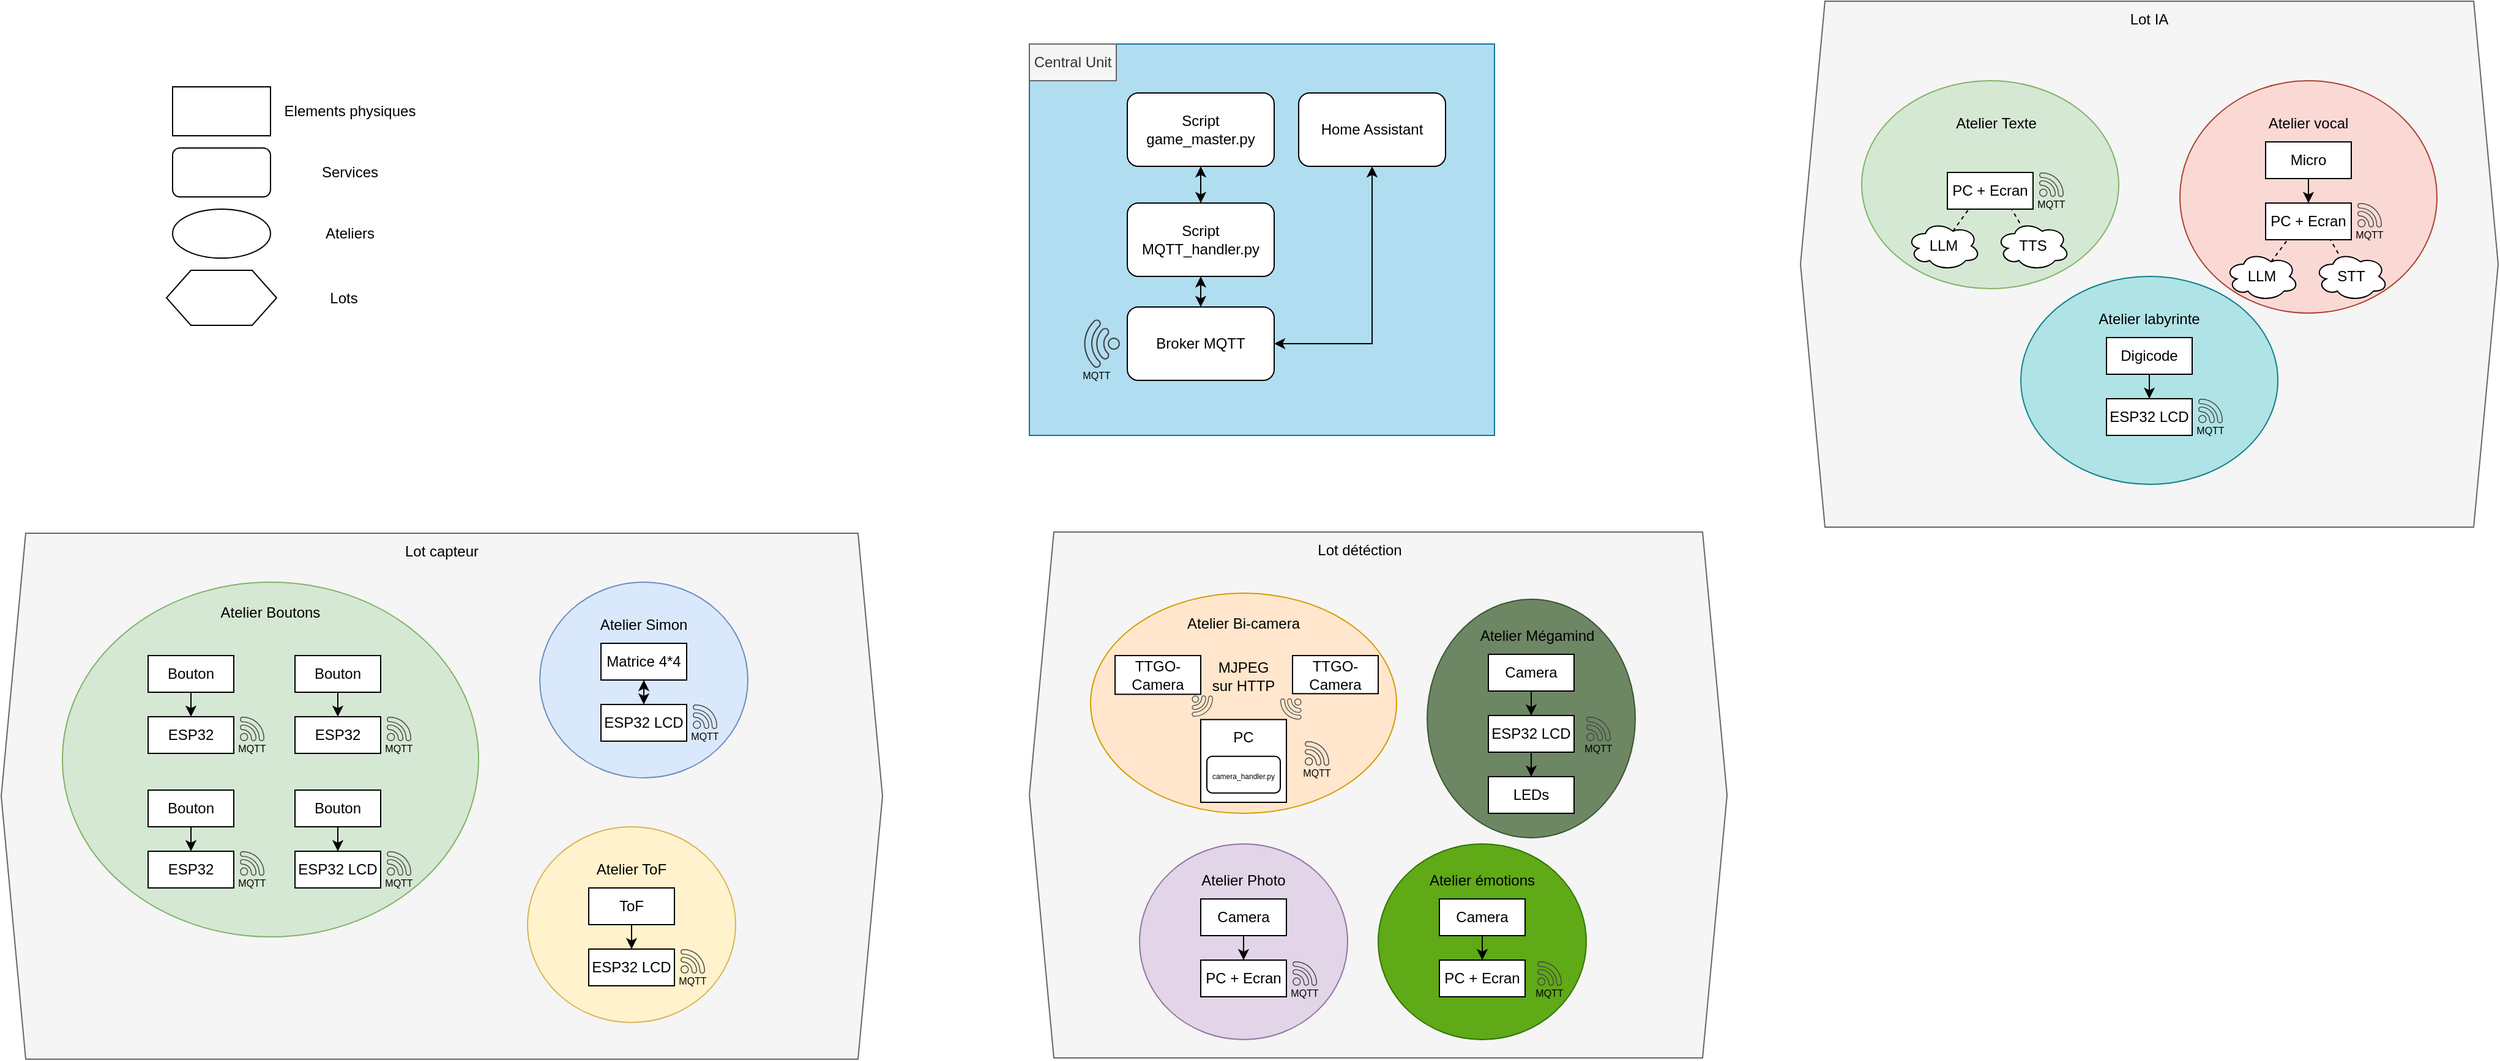 <mxfile version="26.0.7">
  <diagram name="Page-1" id="ETlqfPXH61PMwjd8vDwh">
    <mxGraphModel dx="1606" dy="454" grid="1" gridSize="10" guides="1" tooltips="1" connect="1" arrows="1" fold="1" page="1" pageScale="1" pageWidth="827" pageHeight="1169" math="0" shadow="0">
      <root>
        <mxCell id="0" />
        <mxCell id="1" parent="0" />
        <mxCell id="N1eh8rhruJ90CBT_FyyH-13" value="" style="group" vertex="1" connectable="0" parent="1">
          <mxGeometry x="110" y="340" width="380" height="320" as="geometry" />
        </mxCell>
        <mxCell id="i6592H5dIFc6CG0MSyQc-1" value="" style="rounded=0;whiteSpace=wrap;html=1;fillColor=#b1ddf0;strokeColor=#10739e;" parent="N1eh8rhruJ90CBT_FyyH-13" vertex="1">
          <mxGeometry width="380" height="320" as="geometry" />
        </mxCell>
        <mxCell id="i6592H5dIFc6CG0MSyQc-2" value="Central Unit" style="text;html=1;align=center;verticalAlign=middle;whiteSpace=wrap;rounded=0;fillColor=#f5f5f5;fontColor=#333333;strokeColor=#666666;" parent="N1eh8rhruJ90CBT_FyyH-13" vertex="1">
          <mxGeometry width="71" height="30" as="geometry" />
        </mxCell>
        <mxCell id="X9g1w7YATRWXdbqCT6Oc-80" value="" style="shape=hexagon;perimeter=hexagonPerimeter2;whiteSpace=wrap;html=1;fixedSize=1;fillColor=#f5f5f5;strokeColor=#666666;fontColor=#333333;" parent="1" vertex="1">
          <mxGeometry x="740" y="305" width="570" height="430" as="geometry" />
        </mxCell>
        <mxCell id="X9g1w7YATRWXdbqCT6Oc-39" value="" style="shape=hexagon;perimeter=hexagonPerimeter2;whiteSpace=wrap;html=1;fixedSize=1;fillColor=#f5f5f5;strokeColor=#666666;fontColor=#333333;" parent="1" vertex="1">
          <mxGeometry x="110" y="739" width="570" height="430" as="geometry" />
        </mxCell>
        <mxCell id="i6592H5dIFc6CG0MSyQc-76" value="" style="shape=hexagon;perimeter=hexagonPerimeter2;whiteSpace=wrap;html=1;fixedSize=1;fillColor=#f5f5f5;strokeColor=#666666;fontColor=#333333;" parent="1" vertex="1">
          <mxGeometry x="-730" y="740" width="720" height="430" as="geometry" />
        </mxCell>
        <mxCell id="i6592H5dIFc6CG0MSyQc-5" value="Broker MQTT" style="rounded=1;whiteSpace=wrap;html=1;" parent="1" vertex="1">
          <mxGeometry x="190" y="555" width="120" height="60" as="geometry" />
        </mxCell>
        <mxCell id="i6592H5dIFc6CG0MSyQc-6" value="Home Assistant" style="rounded=1;whiteSpace=wrap;html=1;" parent="1" vertex="1">
          <mxGeometry x="330" y="380" width="120" height="60" as="geometry" />
        </mxCell>
        <mxCell id="i6592H5dIFc6CG0MSyQc-13" value="" style="ellipse;whiteSpace=wrap;html=1;fillColor=#d5e8d4;strokeColor=#82b366;" parent="1" vertex="1">
          <mxGeometry x="-680" y="780" width="340" height="290" as="geometry" />
        </mxCell>
        <mxCell id="i6592H5dIFc6CG0MSyQc-16" value="" style="rounded=0;whiteSpace=wrap;html=1;" parent="1" vertex="1">
          <mxGeometry x="-590" y="375" width="80" height="40" as="geometry" />
        </mxCell>
        <mxCell id="i6592H5dIFc6CG0MSyQc-17" value="Elements physiques" style="text;html=1;align=center;verticalAlign=middle;whiteSpace=wrap;rounded=0;" parent="1" vertex="1">
          <mxGeometry x="-500" y="380" width="110" height="30" as="geometry" />
        </mxCell>
        <mxCell id="i6592H5dIFc6CG0MSyQc-18" value="" style="rounded=1;whiteSpace=wrap;html=1;" parent="1" vertex="1">
          <mxGeometry x="-590" y="425" width="80" height="40" as="geometry" />
        </mxCell>
        <mxCell id="i6592H5dIFc6CG0MSyQc-19" value="Services" style="text;html=1;align=center;verticalAlign=middle;whiteSpace=wrap;rounded=0;" parent="1" vertex="1">
          <mxGeometry x="-500" y="430" width="110" height="30" as="geometry" />
        </mxCell>
        <mxCell id="i6592H5dIFc6CG0MSyQc-21" value="Bouton" style="rounded=0;whiteSpace=wrap;html=1;" parent="1" vertex="1">
          <mxGeometry x="-610" y="840" width="70" height="30" as="geometry" />
        </mxCell>
        <mxCell id="i6592H5dIFc6CG0MSyQc-22" value="ESP32" style="rounded=0;whiteSpace=wrap;html=1;" parent="1" vertex="1">
          <mxGeometry x="-610" y="890" width="70" height="30" as="geometry" />
        </mxCell>
        <mxCell id="i6592H5dIFc6CG0MSyQc-23" value="" style="endArrow=classic;html=1;rounded=0;exitX=0.5;exitY=1;exitDx=0;exitDy=0;entryX=0.5;entryY=0;entryDx=0;entryDy=0;" parent="1" source="i6592H5dIFc6CG0MSyQc-21" target="i6592H5dIFc6CG0MSyQc-22" edge="1">
          <mxGeometry width="50" height="50" relative="1" as="geometry">
            <mxPoint x="-340" y="910" as="sourcePoint" />
            <mxPoint x="-290" y="860" as="targetPoint" />
          </mxGeometry>
        </mxCell>
        <mxCell id="i6592H5dIFc6CG0MSyQc-28" value="" style="group" parent="1" vertex="1" connectable="0">
          <mxGeometry x="-540" y="890" width="30" height="30" as="geometry" />
        </mxCell>
        <mxCell id="i6592H5dIFc6CG0MSyQc-29" value="" style="sketch=0;pointerEvents=1;shadow=0;dashed=0;html=1;strokeColor=none;fillColor=#434445;aspect=fixed;labelPosition=center;verticalLabelPosition=bottom;verticalAlign=top;align=center;outlineConnect=0;shape=mxgraph.vvd.wi_fi;" parent="i6592H5dIFc6CG0MSyQc-28" vertex="1">
          <mxGeometry x="5" width="20" height="20" as="geometry" />
        </mxCell>
        <mxCell id="i6592H5dIFc6CG0MSyQc-30" value="&lt;font style=&quot;font-size: 8px;&quot;&gt;MQTT&lt;/font&gt;" style="text;html=1;align=center;verticalAlign=middle;whiteSpace=wrap;rounded=0;" parent="i6592H5dIFc6CG0MSyQc-28" vertex="1">
          <mxGeometry y="20" width="30" height="10" as="geometry" />
        </mxCell>
        <mxCell id="i6592H5dIFc6CG0MSyQc-31" value="Bouton" style="rounded=0;whiteSpace=wrap;html=1;" parent="1" vertex="1">
          <mxGeometry x="-490" y="840" width="70" height="30" as="geometry" />
        </mxCell>
        <mxCell id="i6592H5dIFc6CG0MSyQc-32" value="ESP32" style="rounded=0;whiteSpace=wrap;html=1;" parent="1" vertex="1">
          <mxGeometry x="-490" y="890" width="70" height="30" as="geometry" />
        </mxCell>
        <mxCell id="i6592H5dIFc6CG0MSyQc-33" value="" style="endArrow=classic;html=1;rounded=0;exitX=0.5;exitY=1;exitDx=0;exitDy=0;entryX=0.5;entryY=0;entryDx=0;entryDy=0;" parent="1" source="i6592H5dIFc6CG0MSyQc-31" target="i6592H5dIFc6CG0MSyQc-32" edge="1">
          <mxGeometry width="50" height="50" relative="1" as="geometry">
            <mxPoint x="-220" y="910" as="sourcePoint" />
            <mxPoint x="-170" y="860" as="targetPoint" />
          </mxGeometry>
        </mxCell>
        <mxCell id="i6592H5dIFc6CG0MSyQc-34" value="" style="group" parent="1" vertex="1" connectable="0">
          <mxGeometry x="-420" y="890" width="30" height="30" as="geometry" />
        </mxCell>
        <mxCell id="i6592H5dIFc6CG0MSyQc-35" value="" style="sketch=0;pointerEvents=1;shadow=0;dashed=0;html=1;strokeColor=none;fillColor=#434445;aspect=fixed;labelPosition=center;verticalLabelPosition=bottom;verticalAlign=top;align=center;outlineConnect=0;shape=mxgraph.vvd.wi_fi;" parent="i6592H5dIFc6CG0MSyQc-34" vertex="1">
          <mxGeometry x="5" width="20" height="20" as="geometry" />
        </mxCell>
        <mxCell id="i6592H5dIFc6CG0MSyQc-36" value="&lt;font style=&quot;font-size: 8px;&quot;&gt;MQTT&lt;/font&gt;" style="text;html=1;align=center;verticalAlign=middle;whiteSpace=wrap;rounded=0;" parent="i6592H5dIFc6CG0MSyQc-34" vertex="1">
          <mxGeometry y="20" width="30" height="10" as="geometry" />
        </mxCell>
        <mxCell id="i6592H5dIFc6CG0MSyQc-37" value="Bouton" style="rounded=0;whiteSpace=wrap;html=1;" parent="1" vertex="1">
          <mxGeometry x="-610" y="950" width="70" height="30" as="geometry" />
        </mxCell>
        <mxCell id="i6592H5dIFc6CG0MSyQc-38" value="ESP32" style="rounded=0;whiteSpace=wrap;html=1;" parent="1" vertex="1">
          <mxGeometry x="-610" y="1000" width="70" height="30" as="geometry" />
        </mxCell>
        <mxCell id="i6592H5dIFc6CG0MSyQc-39" value="" style="endArrow=classic;html=1;rounded=0;exitX=0.5;exitY=1;exitDx=0;exitDy=0;entryX=0.5;entryY=0;entryDx=0;entryDy=0;" parent="1" source="i6592H5dIFc6CG0MSyQc-37" target="i6592H5dIFc6CG0MSyQc-38" edge="1">
          <mxGeometry width="50" height="50" relative="1" as="geometry">
            <mxPoint x="-340" y="1020" as="sourcePoint" />
            <mxPoint x="-290" y="970" as="targetPoint" />
          </mxGeometry>
        </mxCell>
        <mxCell id="i6592H5dIFc6CG0MSyQc-40" value="" style="group" parent="1" vertex="1" connectable="0">
          <mxGeometry x="-540" y="1000" width="30" height="30" as="geometry" />
        </mxCell>
        <mxCell id="i6592H5dIFc6CG0MSyQc-41" value="" style="sketch=0;pointerEvents=1;shadow=0;dashed=0;html=1;strokeColor=none;fillColor=#434445;aspect=fixed;labelPosition=center;verticalLabelPosition=bottom;verticalAlign=top;align=center;outlineConnect=0;shape=mxgraph.vvd.wi_fi;" parent="i6592H5dIFc6CG0MSyQc-40" vertex="1">
          <mxGeometry x="5" width="20" height="20" as="geometry" />
        </mxCell>
        <mxCell id="i6592H5dIFc6CG0MSyQc-42" value="&lt;font style=&quot;font-size: 8px;&quot;&gt;MQTT&lt;/font&gt;" style="text;html=1;align=center;verticalAlign=middle;whiteSpace=wrap;rounded=0;" parent="i6592H5dIFc6CG0MSyQc-40" vertex="1">
          <mxGeometry y="20" width="30" height="10" as="geometry" />
        </mxCell>
        <mxCell id="i6592H5dIFc6CG0MSyQc-43" value="Bouton" style="rounded=0;whiteSpace=wrap;html=1;" parent="1" vertex="1">
          <mxGeometry x="-490" y="950" width="70" height="30" as="geometry" />
        </mxCell>
        <mxCell id="i6592H5dIFc6CG0MSyQc-44" value="ESP32 LCD" style="rounded=0;whiteSpace=wrap;html=1;" parent="1" vertex="1">
          <mxGeometry x="-490" y="1000" width="70" height="30" as="geometry" />
        </mxCell>
        <mxCell id="i6592H5dIFc6CG0MSyQc-45" value="" style="endArrow=classic;html=1;rounded=0;exitX=0.5;exitY=1;exitDx=0;exitDy=0;entryX=0.5;entryY=0;entryDx=0;entryDy=0;" parent="1" source="i6592H5dIFc6CG0MSyQc-43" target="i6592H5dIFc6CG0MSyQc-44" edge="1">
          <mxGeometry width="50" height="50" relative="1" as="geometry">
            <mxPoint x="-220" y="1020" as="sourcePoint" />
            <mxPoint x="-170" y="970" as="targetPoint" />
          </mxGeometry>
        </mxCell>
        <mxCell id="i6592H5dIFc6CG0MSyQc-46" value="" style="group" parent="1" vertex="1" connectable="0">
          <mxGeometry x="-420" y="1000" width="30" height="30" as="geometry" />
        </mxCell>
        <mxCell id="i6592H5dIFc6CG0MSyQc-47" value="" style="sketch=0;pointerEvents=1;shadow=0;dashed=0;html=1;strokeColor=none;fillColor=#434445;aspect=fixed;labelPosition=center;verticalLabelPosition=bottom;verticalAlign=top;align=center;outlineConnect=0;shape=mxgraph.vvd.wi_fi;" parent="i6592H5dIFc6CG0MSyQc-46" vertex="1">
          <mxGeometry x="5" width="20" height="20" as="geometry" />
        </mxCell>
        <mxCell id="i6592H5dIFc6CG0MSyQc-48" value="&lt;font style=&quot;font-size: 8px;&quot;&gt;MQTT&lt;/font&gt;" style="text;html=1;align=center;verticalAlign=middle;whiteSpace=wrap;rounded=0;" parent="i6592H5dIFc6CG0MSyQc-46" vertex="1">
          <mxGeometry y="20" width="30" height="10" as="geometry" />
        </mxCell>
        <mxCell id="i6592H5dIFc6CG0MSyQc-24" value="" style="sketch=0;pointerEvents=1;shadow=0;dashed=0;html=1;strokeColor=none;fillColor=#434445;aspect=fixed;labelPosition=center;verticalLabelPosition=bottom;verticalAlign=top;align=center;outlineConnect=0;shape=mxgraph.vvd.wi_fi;container=0;rotation=-135;" parent="1" vertex="1">
          <mxGeometry x="150" y="570" width="30" height="30" as="geometry" />
        </mxCell>
        <mxCell id="i6592H5dIFc6CG0MSyQc-25" value="&lt;font style=&quot;font-size: 8px;&quot;&gt;MQTT&lt;/font&gt;" style="text;html=1;align=center;verticalAlign=middle;whiteSpace=wrap;rounded=0;container=0;" parent="1" vertex="1">
          <mxGeometry x="150" y="605" width="30" height="10" as="geometry" />
        </mxCell>
        <mxCell id="i6592H5dIFc6CG0MSyQc-50" value="Atelier Boutons" style="text;html=1;align=center;verticalAlign=middle;whiteSpace=wrap;rounded=0;" parent="1" vertex="1">
          <mxGeometry x="-555" y="790" width="90" height="30" as="geometry" />
        </mxCell>
        <mxCell id="i6592H5dIFc6CG0MSyQc-52" value="" style="ellipse;whiteSpace=wrap;html=1;" parent="1" vertex="1">
          <mxGeometry x="-590" y="475" width="80" height="40" as="geometry" />
        </mxCell>
        <mxCell id="i6592H5dIFc6CG0MSyQc-53" value="Ateliers" style="text;html=1;align=center;verticalAlign=middle;whiteSpace=wrap;rounded=0;" parent="1" vertex="1">
          <mxGeometry x="-475" y="482.5" width="60" height="25" as="geometry" />
        </mxCell>
        <mxCell id="i6592H5dIFc6CG0MSyQc-54" value="" style="ellipse;whiteSpace=wrap;html=1;fillColor=#dae8fc;strokeColor=#6c8ebf;" parent="1" vertex="1">
          <mxGeometry x="-290" y="780" width="170" height="160" as="geometry" />
        </mxCell>
        <mxCell id="i6592H5dIFc6CG0MSyQc-55" value="Atelier Simon" style="text;html=1;align=center;verticalAlign=middle;whiteSpace=wrap;rounded=0;" parent="1" vertex="1">
          <mxGeometry x="-250" y="800" width="90" height="30" as="geometry" />
        </mxCell>
        <mxCell id="i6592H5dIFc6CG0MSyQc-57" value="Matrice 4*4" style="rounded=0;whiteSpace=wrap;html=1;" parent="1" vertex="1">
          <mxGeometry x="-240" y="830" width="70" height="30" as="geometry" />
        </mxCell>
        <mxCell id="i6592H5dIFc6CG0MSyQc-58" value="ESP32 LCD" style="rounded=0;whiteSpace=wrap;html=1;" parent="1" vertex="1">
          <mxGeometry x="-240" y="880" width="70" height="30" as="geometry" />
        </mxCell>
        <mxCell id="i6592H5dIFc6CG0MSyQc-60" value="" style="endArrow=classic;startArrow=classic;html=1;rounded=0;entryX=0.5;entryY=1;entryDx=0;entryDy=0;exitX=0.5;exitY=0;exitDx=0;exitDy=0;" parent="1" source="i6592H5dIFc6CG0MSyQc-58" target="i6592H5dIFc6CG0MSyQc-57" edge="1">
          <mxGeometry width="50" height="50" relative="1" as="geometry">
            <mxPoint x="-165" y="980" as="sourcePoint" />
            <mxPoint x="-115" y="930" as="targetPoint" />
          </mxGeometry>
        </mxCell>
        <mxCell id="i6592H5dIFc6CG0MSyQc-61" value="" style="ellipse;whiteSpace=wrap;html=1;fillColor=#fff2cc;strokeColor=#d6b656;" parent="1" vertex="1">
          <mxGeometry x="-300" y="980" width="170" height="160" as="geometry" />
        </mxCell>
        <mxCell id="i6592H5dIFc6CG0MSyQc-62" value="" style="group" parent="1" vertex="1" connectable="0">
          <mxGeometry x="-170" y="880" width="30" height="30" as="geometry" />
        </mxCell>
        <mxCell id="i6592H5dIFc6CG0MSyQc-63" value="" style="sketch=0;pointerEvents=1;shadow=0;dashed=0;html=1;strokeColor=none;fillColor=#434445;aspect=fixed;labelPosition=center;verticalLabelPosition=bottom;verticalAlign=top;align=center;outlineConnect=0;shape=mxgraph.vvd.wi_fi;" parent="i6592H5dIFc6CG0MSyQc-62" vertex="1">
          <mxGeometry x="5" width="20" height="20" as="geometry" />
        </mxCell>
        <mxCell id="i6592H5dIFc6CG0MSyQc-64" value="&lt;font style=&quot;font-size: 8px;&quot;&gt;MQTT&lt;/font&gt;" style="text;html=1;align=center;verticalAlign=middle;whiteSpace=wrap;rounded=0;" parent="i6592H5dIFc6CG0MSyQc-62" vertex="1">
          <mxGeometry y="20" width="30" height="10" as="geometry" />
        </mxCell>
        <mxCell id="i6592H5dIFc6CG0MSyQc-65" value="Atelier ToF" style="text;html=1;align=center;verticalAlign=middle;whiteSpace=wrap;rounded=0;" parent="1" vertex="1">
          <mxGeometry x="-260" y="1000" width="90" height="30" as="geometry" />
        </mxCell>
        <mxCell id="i6592H5dIFc6CG0MSyQc-72" style="edgeStyle=orthogonalEdgeStyle;rounded=0;orthogonalLoop=1;jettySize=auto;html=1;exitX=1;exitY=0.5;exitDx=0;exitDy=0;entryX=0.5;entryY=1;entryDx=0;entryDy=0;startArrow=classic;startFill=1;" parent="1" source="i6592H5dIFc6CG0MSyQc-5" target="i6592H5dIFc6CG0MSyQc-6" edge="1">
          <mxGeometry relative="1" as="geometry" />
        </mxCell>
        <mxCell id="N1eh8rhruJ90CBT_FyyH-12" style="edgeStyle=orthogonalEdgeStyle;rounded=0;orthogonalLoop=1;jettySize=auto;html=1;exitX=0.5;exitY=0;exitDx=0;exitDy=0;entryX=0.5;entryY=1;entryDx=0;entryDy=0;startArrow=classic;startFill=1;" edge="1" parent="1" source="i6592H5dIFc6CG0MSyQc-69" target="X9g1w7YATRWXdbqCT6Oc-91">
          <mxGeometry relative="1" as="geometry" />
        </mxCell>
        <mxCell id="i6592H5dIFc6CG0MSyQc-69" value="Script MQTT_handler.py" style="rounded=1;whiteSpace=wrap;html=1;" parent="1" vertex="1">
          <mxGeometry x="190" y="470" width="120" height="60" as="geometry" />
        </mxCell>
        <mxCell id="i6592H5dIFc6CG0MSyQc-70" value="" style="endArrow=classic;startArrow=classic;html=1;rounded=0;exitX=0.5;exitY=0;exitDx=0;exitDy=0;entryX=0.5;entryY=1;entryDx=0;entryDy=0;" parent="1" source="i6592H5dIFc6CG0MSyQc-5" target="i6592H5dIFc6CG0MSyQc-69" edge="1">
          <mxGeometry width="50" height="50" relative="1" as="geometry">
            <mxPoint x="400" y="480" as="sourcePoint" />
            <mxPoint x="450" y="430" as="targetPoint" />
          </mxGeometry>
        </mxCell>
        <mxCell id="i6592H5dIFc6CG0MSyQc-75" style="edgeStyle=orthogonalEdgeStyle;rounded=0;orthogonalLoop=1;jettySize=auto;html=1;exitX=0.5;exitY=1;exitDx=0;exitDy=0;entryX=0.5;entryY=0;entryDx=0;entryDy=0;startArrow=none;startFill=0;" parent="1" source="i6592H5dIFc6CG0MSyQc-73" target="i6592H5dIFc6CG0MSyQc-74" edge="1">
          <mxGeometry relative="1" as="geometry" />
        </mxCell>
        <mxCell id="i6592H5dIFc6CG0MSyQc-73" value="ToF" style="rounded=0;whiteSpace=wrap;html=1;" parent="1" vertex="1">
          <mxGeometry x="-250" y="1030" width="70" height="30" as="geometry" />
        </mxCell>
        <mxCell id="i6592H5dIFc6CG0MSyQc-74" value="ESP32 LCD" style="rounded=0;whiteSpace=wrap;html=1;" parent="1" vertex="1">
          <mxGeometry x="-250" y="1080" width="70" height="30" as="geometry" />
        </mxCell>
        <mxCell id="i6592H5dIFc6CG0MSyQc-77" value="Lot capteur" style="text;html=1;align=center;verticalAlign=middle;whiteSpace=wrap;rounded=0;" parent="1" vertex="1">
          <mxGeometry x="-410" y="740" width="80" height="30" as="geometry" />
        </mxCell>
        <mxCell id="X9g1w7YATRWXdbqCT6Oc-1" value="" style="ellipse;whiteSpace=wrap;html=1;fillColor=#ffe6cc;strokeColor=#d79b00;movable=0;resizable=0;rotatable=0;deletable=0;editable=0;locked=1;connectable=0;" parent="1" vertex="1">
          <mxGeometry x="160" y="789" width="250" height="180" as="geometry" />
        </mxCell>
        <mxCell id="X9g1w7YATRWXdbqCT6Oc-4" value="Atelier Bi-camera" style="text;html=1;align=center;verticalAlign=middle;whiteSpace=wrap;rounded=0;" parent="1" vertex="1">
          <mxGeometry x="235" y="799" width="100" height="30" as="geometry" />
        </mxCell>
        <mxCell id="X9g1w7YATRWXdbqCT6Oc-12" value="" style="group" parent="1" vertex="1" connectable="0">
          <mxGeometry x="330" y="910" width="30" height="30" as="geometry" />
        </mxCell>
        <mxCell id="X9g1w7YATRWXdbqCT6Oc-13" value="" style="sketch=0;pointerEvents=1;shadow=0;dashed=0;html=1;strokeColor=none;fillColor=#434445;aspect=fixed;labelPosition=center;verticalLabelPosition=bottom;verticalAlign=top;align=center;outlineConnect=0;shape=mxgraph.vvd.wi_fi;" parent="X9g1w7YATRWXdbqCT6Oc-12" vertex="1">
          <mxGeometry x="5" width="20" height="20" as="geometry" />
        </mxCell>
        <mxCell id="X9g1w7YATRWXdbqCT6Oc-14" value="&lt;font style=&quot;font-size: 8px;&quot;&gt;MQTT&lt;/font&gt;" style="text;html=1;align=center;verticalAlign=middle;whiteSpace=wrap;rounded=0;" parent="X9g1w7YATRWXdbqCT6Oc-12" vertex="1">
          <mxGeometry y="20" width="30" height="10" as="geometry" />
        </mxCell>
        <mxCell id="X9g1w7YATRWXdbqCT6Oc-15" value="" style="ellipse;whiteSpace=wrap;html=1;fillColor=#e1d5e7;strokeColor=#9673a6;" parent="1" vertex="1">
          <mxGeometry x="200" y="994" width="170" height="160" as="geometry" />
        </mxCell>
        <mxCell id="X9g1w7YATRWXdbqCT6Oc-20" style="edgeStyle=orthogonalEdgeStyle;rounded=0;orthogonalLoop=1;jettySize=auto;html=1;entryX=0.5;entryY=0;entryDx=0;entryDy=0;" parent="1" source="X9g1w7YATRWXdbqCT6Oc-16" target="X9g1w7YATRWXdbqCT6Oc-18" edge="1">
          <mxGeometry relative="1" as="geometry" />
        </mxCell>
        <mxCell id="X9g1w7YATRWXdbqCT6Oc-16" value="Camera" style="rounded=0;whiteSpace=wrap;html=1;" parent="1" vertex="1">
          <mxGeometry x="250" y="1039" width="70" height="30" as="geometry" />
        </mxCell>
        <mxCell id="X9g1w7YATRWXdbqCT6Oc-17" value="Atelier Photo" style="text;html=1;align=center;verticalAlign=middle;whiteSpace=wrap;rounded=0;" parent="1" vertex="1">
          <mxGeometry x="240" y="1009" width="90" height="30" as="geometry" />
        </mxCell>
        <mxCell id="X9g1w7YATRWXdbqCT6Oc-18" value="PC + Ecran" style="rounded=0;whiteSpace=wrap;html=1;" parent="1" vertex="1">
          <mxGeometry x="250" y="1089" width="70" height="30" as="geometry" />
        </mxCell>
        <mxCell id="X9g1w7YATRWXdbqCT6Oc-21" value="" style="ellipse;whiteSpace=wrap;html=1;fillColor=#60a917;strokeColor=#2D7600;fontColor=#ffffff;" parent="1" vertex="1">
          <mxGeometry x="395" y="994" width="170" height="160" as="geometry" />
        </mxCell>
        <mxCell id="X9g1w7YATRWXdbqCT6Oc-22" style="edgeStyle=orthogonalEdgeStyle;rounded=0;orthogonalLoop=1;jettySize=auto;html=1;entryX=0.5;entryY=0;entryDx=0;entryDy=0;" parent="1" source="X9g1w7YATRWXdbqCT6Oc-23" target="X9g1w7YATRWXdbqCT6Oc-25" edge="1">
          <mxGeometry relative="1" as="geometry" />
        </mxCell>
        <mxCell id="X9g1w7YATRWXdbqCT6Oc-23" value="Camera" style="rounded=0;whiteSpace=wrap;html=1;" parent="1" vertex="1">
          <mxGeometry x="445" y="1039" width="70" height="30" as="geometry" />
        </mxCell>
        <mxCell id="X9g1w7YATRWXdbqCT6Oc-24" value="Atelier émotions" style="text;html=1;align=center;verticalAlign=middle;whiteSpace=wrap;rounded=0;" parent="1" vertex="1">
          <mxGeometry x="435" y="1009" width="90" height="30" as="geometry" />
        </mxCell>
        <mxCell id="X9g1w7YATRWXdbqCT6Oc-25" value="PC + Ecran" style="rounded=0;whiteSpace=wrap;html=1;" parent="1" vertex="1">
          <mxGeometry x="445" y="1089" width="70" height="30" as="geometry" />
        </mxCell>
        <mxCell id="X9g1w7YATRWXdbqCT6Oc-31" value="" style="ellipse;whiteSpace=wrap;html=1;fillColor=#6d8764;strokeColor=#3A5431;fontColor=#ffffff;" parent="1" vertex="1">
          <mxGeometry x="435" y="794" width="170" height="195" as="geometry" />
        </mxCell>
        <mxCell id="X9g1w7YATRWXdbqCT6Oc-32" style="edgeStyle=orthogonalEdgeStyle;rounded=0;orthogonalLoop=1;jettySize=auto;html=1;entryX=0.5;entryY=0;entryDx=0;entryDy=0;" parent="1" source="X9g1w7YATRWXdbqCT6Oc-33" target="X9g1w7YATRWXdbqCT6Oc-35" edge="1">
          <mxGeometry relative="1" as="geometry" />
        </mxCell>
        <mxCell id="X9g1w7YATRWXdbqCT6Oc-33" value="Camera" style="rounded=0;whiteSpace=wrap;html=1;" parent="1" vertex="1">
          <mxGeometry x="485" y="839" width="70" height="30" as="geometry" />
        </mxCell>
        <mxCell id="X9g1w7YATRWXdbqCT6Oc-34" value="Atelier Mégamind" style="text;html=1;align=center;verticalAlign=middle;whiteSpace=wrap;rounded=0;" parent="1" vertex="1">
          <mxGeometry x="475" y="809" width="100" height="30" as="geometry" />
        </mxCell>
        <mxCell id="X9g1w7YATRWXdbqCT6Oc-38" style="edgeStyle=orthogonalEdgeStyle;rounded=0;orthogonalLoop=1;jettySize=auto;html=1;" parent="1" source="X9g1w7YATRWXdbqCT6Oc-35" target="X9g1w7YATRWXdbqCT6Oc-37" edge="1">
          <mxGeometry relative="1" as="geometry" />
        </mxCell>
        <mxCell id="X9g1w7YATRWXdbqCT6Oc-35" value="ESP32 LCD" style="rounded=0;whiteSpace=wrap;html=1;" parent="1" vertex="1">
          <mxGeometry x="485" y="889" width="70" height="30" as="geometry" />
        </mxCell>
        <mxCell id="X9g1w7YATRWXdbqCT6Oc-37" value="LEDs" style="rounded=0;whiteSpace=wrap;html=1;" parent="1" vertex="1">
          <mxGeometry x="485" y="939" width="70" height="30" as="geometry" />
        </mxCell>
        <mxCell id="X9g1w7YATRWXdbqCT6Oc-40" value="Lot détéction" style="text;html=1;align=center;verticalAlign=middle;whiteSpace=wrap;rounded=0;" parent="1" vertex="1">
          <mxGeometry x="340" y="739" width="80" height="30" as="geometry" />
        </mxCell>
        <mxCell id="X9g1w7YATRWXdbqCT6Oc-44" value="" style="group" parent="1" vertex="1" connectable="0">
          <mxGeometry x="320" y="1090" width="30" height="30" as="geometry" />
        </mxCell>
        <mxCell id="X9g1w7YATRWXdbqCT6Oc-45" value="" style="sketch=0;pointerEvents=1;shadow=0;dashed=0;html=1;strokeColor=none;fillColor=#434445;aspect=fixed;labelPosition=center;verticalLabelPosition=bottom;verticalAlign=top;align=center;outlineConnect=0;shape=mxgraph.vvd.wi_fi;" parent="X9g1w7YATRWXdbqCT6Oc-44" vertex="1">
          <mxGeometry x="5" width="20" height="20" as="geometry" />
        </mxCell>
        <mxCell id="X9g1w7YATRWXdbqCT6Oc-46" value="&lt;font style=&quot;font-size: 8px;&quot;&gt;MQTT&lt;/font&gt;" style="text;html=1;align=center;verticalAlign=middle;whiteSpace=wrap;rounded=0;" parent="X9g1w7YATRWXdbqCT6Oc-44" vertex="1">
          <mxGeometry y="20" width="30" height="10" as="geometry" />
        </mxCell>
        <mxCell id="X9g1w7YATRWXdbqCT6Oc-47" value="" style="group" parent="1" vertex="1" connectable="0">
          <mxGeometry x="520" y="1090" width="30" height="30" as="geometry" />
        </mxCell>
        <mxCell id="X9g1w7YATRWXdbqCT6Oc-48" value="" style="sketch=0;pointerEvents=1;shadow=0;dashed=0;html=1;strokeColor=none;fillColor=#434445;aspect=fixed;labelPosition=center;verticalLabelPosition=bottom;verticalAlign=top;align=center;outlineConnect=0;shape=mxgraph.vvd.wi_fi;" parent="X9g1w7YATRWXdbqCT6Oc-47" vertex="1">
          <mxGeometry x="5" width="20" height="20" as="geometry" />
        </mxCell>
        <mxCell id="X9g1w7YATRWXdbqCT6Oc-49" value="&lt;font style=&quot;font-size: 8px;&quot;&gt;MQTT&lt;/font&gt;" style="text;html=1;align=center;verticalAlign=middle;whiteSpace=wrap;rounded=0;" parent="X9g1w7YATRWXdbqCT6Oc-47" vertex="1">
          <mxGeometry y="20" width="30" height="10" as="geometry" />
        </mxCell>
        <mxCell id="X9g1w7YATRWXdbqCT6Oc-50" value="" style="group" parent="1" vertex="1" connectable="0">
          <mxGeometry x="560" y="890" width="30" height="30" as="geometry" />
        </mxCell>
        <mxCell id="X9g1w7YATRWXdbqCT6Oc-51" value="" style="sketch=0;pointerEvents=1;shadow=0;dashed=0;html=1;strokeColor=none;fillColor=#434445;aspect=fixed;labelPosition=center;verticalLabelPosition=bottom;verticalAlign=top;align=center;outlineConnect=0;shape=mxgraph.vvd.wi_fi;" parent="X9g1w7YATRWXdbqCT6Oc-50" vertex="1">
          <mxGeometry x="5" width="20" height="20" as="geometry" />
        </mxCell>
        <mxCell id="X9g1w7YATRWXdbqCT6Oc-52" value="&lt;font style=&quot;font-size: 8px;&quot;&gt;MQTT&lt;/font&gt;" style="text;html=1;align=center;verticalAlign=middle;whiteSpace=wrap;rounded=0;" parent="X9g1w7YATRWXdbqCT6Oc-50" vertex="1">
          <mxGeometry y="20" width="30" height="10" as="geometry" />
        </mxCell>
        <mxCell id="X9g1w7YATRWXdbqCT6Oc-53" value="" style="ellipse;whiteSpace=wrap;html=1;fillColor=#d5e8d4;strokeColor=#82b366;movable=0;resizable=0;rotatable=0;deletable=0;editable=0;locked=1;connectable=0;" parent="1" vertex="1">
          <mxGeometry x="790" y="370" width="210" height="170" as="geometry" />
        </mxCell>
        <mxCell id="X9g1w7YATRWXdbqCT6Oc-54" value="Atelier Texte" style="text;html=1;align=center;verticalAlign=middle;whiteSpace=wrap;rounded=0;" parent="1" vertex="1">
          <mxGeometry x="855" y="390" width="90" height="30" as="geometry" />
        </mxCell>
        <mxCell id="X9g1w7YATRWXdbqCT6Oc-56" value="PC + Ecran" style="rounded=0;whiteSpace=wrap;html=1;" parent="1" vertex="1">
          <mxGeometry x="860" y="445" width="70" height="30" as="geometry" />
        </mxCell>
        <mxCell id="X9g1w7YATRWXdbqCT6Oc-61" value="" style="group" parent="1" vertex="1" connectable="0">
          <mxGeometry x="930" y="445" width="30" height="30" as="geometry" />
        </mxCell>
        <mxCell id="X9g1w7YATRWXdbqCT6Oc-62" value="" style="sketch=0;pointerEvents=1;shadow=0;dashed=0;html=1;strokeColor=none;fillColor=#434445;aspect=fixed;labelPosition=center;verticalLabelPosition=bottom;verticalAlign=top;align=center;outlineConnect=0;shape=mxgraph.vvd.wi_fi;" parent="X9g1w7YATRWXdbqCT6Oc-61" vertex="1">
          <mxGeometry x="5" width="20" height="20" as="geometry" />
        </mxCell>
        <mxCell id="X9g1w7YATRWXdbqCT6Oc-63" value="&lt;font style=&quot;font-size: 8px;&quot;&gt;MQTT&lt;/font&gt;" style="text;html=1;align=center;verticalAlign=middle;whiteSpace=wrap;rounded=0;" parent="X9g1w7YATRWXdbqCT6Oc-61" vertex="1">
          <mxGeometry y="20" width="30" height="10" as="geometry" />
        </mxCell>
        <mxCell id="X9g1w7YATRWXdbqCT6Oc-64" value="" style="ellipse;whiteSpace=wrap;html=1;fillColor=#fad9d5;strokeColor=#ae4132;" parent="1" vertex="1">
          <mxGeometry x="1050" y="370" width="210" height="190" as="geometry" />
        </mxCell>
        <mxCell id="X9g1w7YATRWXdbqCT6Oc-65" value="Atelier vocal" style="text;html=1;align=center;verticalAlign=middle;whiteSpace=wrap;rounded=0;" parent="1" vertex="1">
          <mxGeometry x="1110" y="390" width="90" height="30" as="geometry" />
        </mxCell>
        <mxCell id="X9g1w7YATRWXdbqCT6Oc-68" style="edgeStyle=orthogonalEdgeStyle;rounded=0;orthogonalLoop=1;jettySize=auto;html=1;entryX=0.5;entryY=0;entryDx=0;entryDy=0;" parent="1" source="X9g1w7YATRWXdbqCT6Oc-66" target="X9g1w7YATRWXdbqCT6Oc-67" edge="1">
          <mxGeometry relative="1" as="geometry" />
        </mxCell>
        <mxCell id="X9g1w7YATRWXdbqCT6Oc-66" value="Micro" style="rounded=0;whiteSpace=wrap;html=1;" parent="1" vertex="1">
          <mxGeometry x="1120" y="420" width="70" height="30" as="geometry" />
        </mxCell>
        <mxCell id="X9g1w7YATRWXdbqCT6Oc-67" value="PC + Ecran" style="rounded=0;whiteSpace=wrap;html=1;" parent="1" vertex="1">
          <mxGeometry x="1120" y="470" width="70" height="30" as="geometry" />
        </mxCell>
        <mxCell id="X9g1w7YATRWXdbqCT6Oc-69" value="" style="group" parent="1" vertex="1" connectable="0">
          <mxGeometry x="1190" y="470" width="30" height="30" as="geometry" />
        </mxCell>
        <mxCell id="X9g1w7YATRWXdbqCT6Oc-70" value="" style="sketch=0;pointerEvents=1;shadow=0;dashed=0;html=1;strokeColor=none;fillColor=#434445;aspect=fixed;labelPosition=center;verticalLabelPosition=bottom;verticalAlign=top;align=center;outlineConnect=0;shape=mxgraph.vvd.wi_fi;" parent="X9g1w7YATRWXdbqCT6Oc-69" vertex="1">
          <mxGeometry x="5" width="20" height="20" as="geometry" />
        </mxCell>
        <mxCell id="X9g1w7YATRWXdbqCT6Oc-71" value="&lt;font style=&quot;font-size: 8px;&quot;&gt;MQTT&lt;/font&gt;" style="text;html=1;align=center;verticalAlign=middle;whiteSpace=wrap;rounded=0;" parent="X9g1w7YATRWXdbqCT6Oc-69" vertex="1">
          <mxGeometry y="20" width="30" height="10" as="geometry" />
        </mxCell>
        <mxCell id="X9g1w7YATRWXdbqCT6Oc-72" value="" style="ellipse;whiteSpace=wrap;html=1;fillColor=#b0e3e6;strokeColor=#0e8088;" parent="1" vertex="1">
          <mxGeometry x="920" y="530" width="210" height="170" as="geometry" />
        </mxCell>
        <mxCell id="X9g1w7YATRWXdbqCT6Oc-73" value="Atelier labyrinte" style="text;html=1;align=center;verticalAlign=middle;whiteSpace=wrap;rounded=0;" parent="1" vertex="1">
          <mxGeometry x="980" y="550" width="90" height="30" as="geometry" />
        </mxCell>
        <mxCell id="X9g1w7YATRWXdbqCT6Oc-74" style="edgeStyle=orthogonalEdgeStyle;rounded=0;orthogonalLoop=1;jettySize=auto;html=1;entryX=0.5;entryY=0;entryDx=0;entryDy=0;" parent="1" source="X9g1w7YATRWXdbqCT6Oc-75" target="X9g1w7YATRWXdbqCT6Oc-76" edge="1">
          <mxGeometry relative="1" as="geometry" />
        </mxCell>
        <mxCell id="X9g1w7YATRWXdbqCT6Oc-75" value="Digicode" style="rounded=0;whiteSpace=wrap;html=1;" parent="1" vertex="1">
          <mxGeometry x="990" y="580" width="70" height="30" as="geometry" />
        </mxCell>
        <mxCell id="X9g1w7YATRWXdbqCT6Oc-76" value="ESP32 LCD" style="rounded=0;whiteSpace=wrap;html=1;" parent="1" vertex="1">
          <mxGeometry x="990" y="630" width="70" height="30" as="geometry" />
        </mxCell>
        <mxCell id="X9g1w7YATRWXdbqCT6Oc-77" value="" style="group" parent="1" vertex="1" connectable="0">
          <mxGeometry x="1060" y="630" width="30" height="30" as="geometry" />
        </mxCell>
        <mxCell id="X9g1w7YATRWXdbqCT6Oc-78" value="" style="sketch=0;pointerEvents=1;shadow=0;dashed=0;html=1;strokeColor=none;fillColor=#434445;aspect=fixed;labelPosition=center;verticalLabelPosition=bottom;verticalAlign=top;align=center;outlineConnect=0;shape=mxgraph.vvd.wi_fi;" parent="X9g1w7YATRWXdbqCT6Oc-77" vertex="1">
          <mxGeometry x="5" width="20" height="20" as="geometry" />
        </mxCell>
        <mxCell id="X9g1w7YATRWXdbqCT6Oc-79" value="&lt;font style=&quot;font-size: 8px;&quot;&gt;MQTT&lt;/font&gt;" style="text;html=1;align=center;verticalAlign=middle;whiteSpace=wrap;rounded=0;" parent="X9g1w7YATRWXdbqCT6Oc-77" vertex="1">
          <mxGeometry y="20" width="30" height="10" as="geometry" />
        </mxCell>
        <mxCell id="X9g1w7YATRWXdbqCT6Oc-81" value="Lot IA" style="text;html=1;align=center;verticalAlign=middle;whiteSpace=wrap;rounded=0;" parent="1" vertex="1">
          <mxGeometry x="985" y="305" width="80" height="30" as="geometry" />
        </mxCell>
        <mxCell id="X9g1w7YATRWXdbqCT6Oc-82" value="" style="shape=hexagon;perimeter=hexagonPerimeter2;whiteSpace=wrap;html=1;fixedSize=1;" parent="1" vertex="1">
          <mxGeometry x="-595" y="525" width="90" height="45" as="geometry" />
        </mxCell>
        <mxCell id="X9g1w7YATRWXdbqCT6Oc-83" value="Lots" style="text;html=1;align=center;verticalAlign=middle;whiteSpace=wrap;rounded=0;" parent="1" vertex="1">
          <mxGeometry x="-480" y="535" width="60" height="25" as="geometry" />
        </mxCell>
        <mxCell id="X9g1w7YATRWXdbqCT6Oc-88" value="" style="group" parent="1" vertex="1" connectable="0">
          <mxGeometry x="-180" y="1080" width="30" height="30" as="geometry" />
        </mxCell>
        <mxCell id="X9g1w7YATRWXdbqCT6Oc-89" value="" style="sketch=0;pointerEvents=1;shadow=0;dashed=0;html=1;strokeColor=none;fillColor=#434445;aspect=fixed;labelPosition=center;verticalLabelPosition=bottom;verticalAlign=top;align=center;outlineConnect=0;shape=mxgraph.vvd.wi_fi;" parent="X9g1w7YATRWXdbqCT6Oc-88" vertex="1">
          <mxGeometry x="5" width="20" height="20" as="geometry" />
        </mxCell>
        <mxCell id="X9g1w7YATRWXdbqCT6Oc-90" value="&lt;font style=&quot;font-size: 8px;&quot;&gt;MQTT&lt;/font&gt;" style="text;html=1;align=center;verticalAlign=middle;whiteSpace=wrap;rounded=0;" parent="X9g1w7YATRWXdbqCT6Oc-88" vertex="1">
          <mxGeometry y="20" width="30" height="10" as="geometry" />
        </mxCell>
        <mxCell id="X9g1w7YATRWXdbqCT6Oc-91" value="Script game_master.py" style="rounded=1;whiteSpace=wrap;html=1;" parent="1" vertex="1">
          <mxGeometry x="190" y="380" width="120" height="60" as="geometry" />
        </mxCell>
        <mxCell id="N1eh8rhruJ90CBT_FyyH-1" value="TTGO-Camera" style="rounded=0;whiteSpace=wrap;html=1;" vertex="1" parent="1">
          <mxGeometry x="180" y="840" width="70" height="31.67" as="geometry" />
        </mxCell>
        <mxCell id="N1eh8rhruJ90CBT_FyyH-3" value="" style="sketch=0;pointerEvents=1;shadow=0;dashed=0;html=1;strokeColor=none;fillColor=#434445;aspect=fixed;labelPosition=center;verticalLabelPosition=bottom;verticalAlign=top;align=center;outlineConnect=0;shape=mxgraph.vvd.wi_fi;container=0;rotation=90;" vertex="1" parent="1">
          <mxGeometry x="242.67" y="872.67" width="17.333" height="17.333" as="geometry" />
        </mxCell>
        <mxCell id="N1eh8rhruJ90CBT_FyyH-6" value="TTGO-Camera" style="rounded=0;whiteSpace=wrap;html=1;" vertex="1" parent="1">
          <mxGeometry x="325" y="840" width="70" height="31.17" as="geometry" />
        </mxCell>
        <mxCell id="N1eh8rhruJ90CBT_FyyH-7" value="" style="sketch=0;pointerEvents=1;shadow=0;dashed=0;html=1;strokeColor=none;fillColor=#434445;aspect=fixed;labelPosition=center;verticalLabelPosition=bottom;verticalAlign=top;align=center;outlineConnect=0;shape=mxgraph.vvd.wi_fi;container=0;rotation=-180;" vertex="1" parent="1">
          <mxGeometry x="315.0" y="875" width="17.333" height="17.333" as="geometry" />
        </mxCell>
        <mxCell id="N1eh8rhruJ90CBT_FyyH-8" value="&lt;font&gt;MJPEG sur HTTP&lt;/font&gt;" style="text;html=1;align=center;verticalAlign=middle;whiteSpace=wrap;rounded=0;" vertex="1" parent="1">
          <mxGeometry x="255" y="842.17" width="60" height="30" as="geometry" />
        </mxCell>
        <mxCell id="N1eh8rhruJ90CBT_FyyH-9" value="" style="rounded=0;whiteSpace=wrap;html=1;" vertex="1" parent="1">
          <mxGeometry x="250" y="892.33" width="70" height="67.67" as="geometry" />
        </mxCell>
        <mxCell id="N1eh8rhruJ90CBT_FyyH-10" value="PC" style="text;html=1;align=center;verticalAlign=middle;whiteSpace=wrap;rounded=0;" vertex="1" parent="1">
          <mxGeometry x="255" y="892.33" width="60" height="30" as="geometry" />
        </mxCell>
        <mxCell id="N1eh8rhruJ90CBT_FyyH-11" value="&lt;font style=&quot;font-size: 6px;&quot;&gt;camera_handler.py&lt;/font&gt;" style="rounded=1;whiteSpace=wrap;html=1;" vertex="1" parent="1">
          <mxGeometry x="255" y="922.33" width="60" height="30" as="geometry" />
        </mxCell>
        <mxCell id="N1eh8rhruJ90CBT_FyyH-14" value="LLM" style="ellipse;shape=cloud;whiteSpace=wrap;html=1;" vertex="1" parent="1">
          <mxGeometry x="827" y="485" width="60" height="40" as="geometry" />
        </mxCell>
        <mxCell id="N1eh8rhruJ90CBT_FyyH-15" value="TTS" style="ellipse;shape=cloud;whiteSpace=wrap;html=1;" vertex="1" parent="1">
          <mxGeometry x="900" y="485" width="60" height="40" as="geometry" />
        </mxCell>
        <mxCell id="N1eh8rhruJ90CBT_FyyH-16" value="" style="endArrow=none;dashed=1;html=1;rounded=0;entryX=0.25;entryY=1;entryDx=0;entryDy=0;exitX=0.625;exitY=0.2;exitDx=0;exitDy=0;exitPerimeter=0;" edge="1" parent="1" source="N1eh8rhruJ90CBT_FyyH-14" target="X9g1w7YATRWXdbqCT6Oc-56">
          <mxGeometry width="50" height="50" relative="1" as="geometry">
            <mxPoint x="810" y="530" as="sourcePoint" />
            <mxPoint x="860" y="480" as="targetPoint" />
          </mxGeometry>
        </mxCell>
        <mxCell id="N1eh8rhruJ90CBT_FyyH-17" value="" style="endArrow=none;dashed=1;html=1;rounded=0;entryX=0.75;entryY=1;entryDx=0;entryDy=0;" edge="1" parent="1" source="N1eh8rhruJ90CBT_FyyH-15" target="X9g1w7YATRWXdbqCT6Oc-56">
          <mxGeometry width="50" height="50" relative="1" as="geometry">
            <mxPoint x="875" y="503" as="sourcePoint" />
            <mxPoint x="888" y="485" as="targetPoint" />
          </mxGeometry>
        </mxCell>
        <mxCell id="N1eh8rhruJ90CBT_FyyH-19" value="LLM" style="ellipse;shape=cloud;whiteSpace=wrap;html=1;" vertex="1" parent="1">
          <mxGeometry x="1087" y="510" width="60" height="40" as="geometry" />
        </mxCell>
        <mxCell id="N1eh8rhruJ90CBT_FyyH-20" value="STT" style="ellipse;shape=cloud;whiteSpace=wrap;html=1;" vertex="1" parent="1">
          <mxGeometry x="1160" y="510" width="60" height="40" as="geometry" />
        </mxCell>
        <mxCell id="N1eh8rhruJ90CBT_FyyH-21" value="" style="endArrow=none;dashed=1;html=1;rounded=0;entryX=0.25;entryY=1;entryDx=0;entryDy=0;exitX=0.625;exitY=0.2;exitDx=0;exitDy=0;exitPerimeter=0;" edge="1" parent="1" source="N1eh8rhruJ90CBT_FyyH-19">
          <mxGeometry width="50" height="50" relative="1" as="geometry">
            <mxPoint x="1070" y="555" as="sourcePoint" />
            <mxPoint x="1138" y="500" as="targetPoint" />
          </mxGeometry>
        </mxCell>
        <mxCell id="N1eh8rhruJ90CBT_FyyH-22" value="" style="endArrow=none;dashed=1;html=1;rounded=0;entryX=0.75;entryY=1;entryDx=0;entryDy=0;" edge="1" parent="1" source="N1eh8rhruJ90CBT_FyyH-20">
          <mxGeometry width="50" height="50" relative="1" as="geometry">
            <mxPoint x="1135" y="528" as="sourcePoint" />
            <mxPoint x="1173" y="500" as="targetPoint" />
          </mxGeometry>
        </mxCell>
      </root>
    </mxGraphModel>
  </diagram>
</mxfile>
